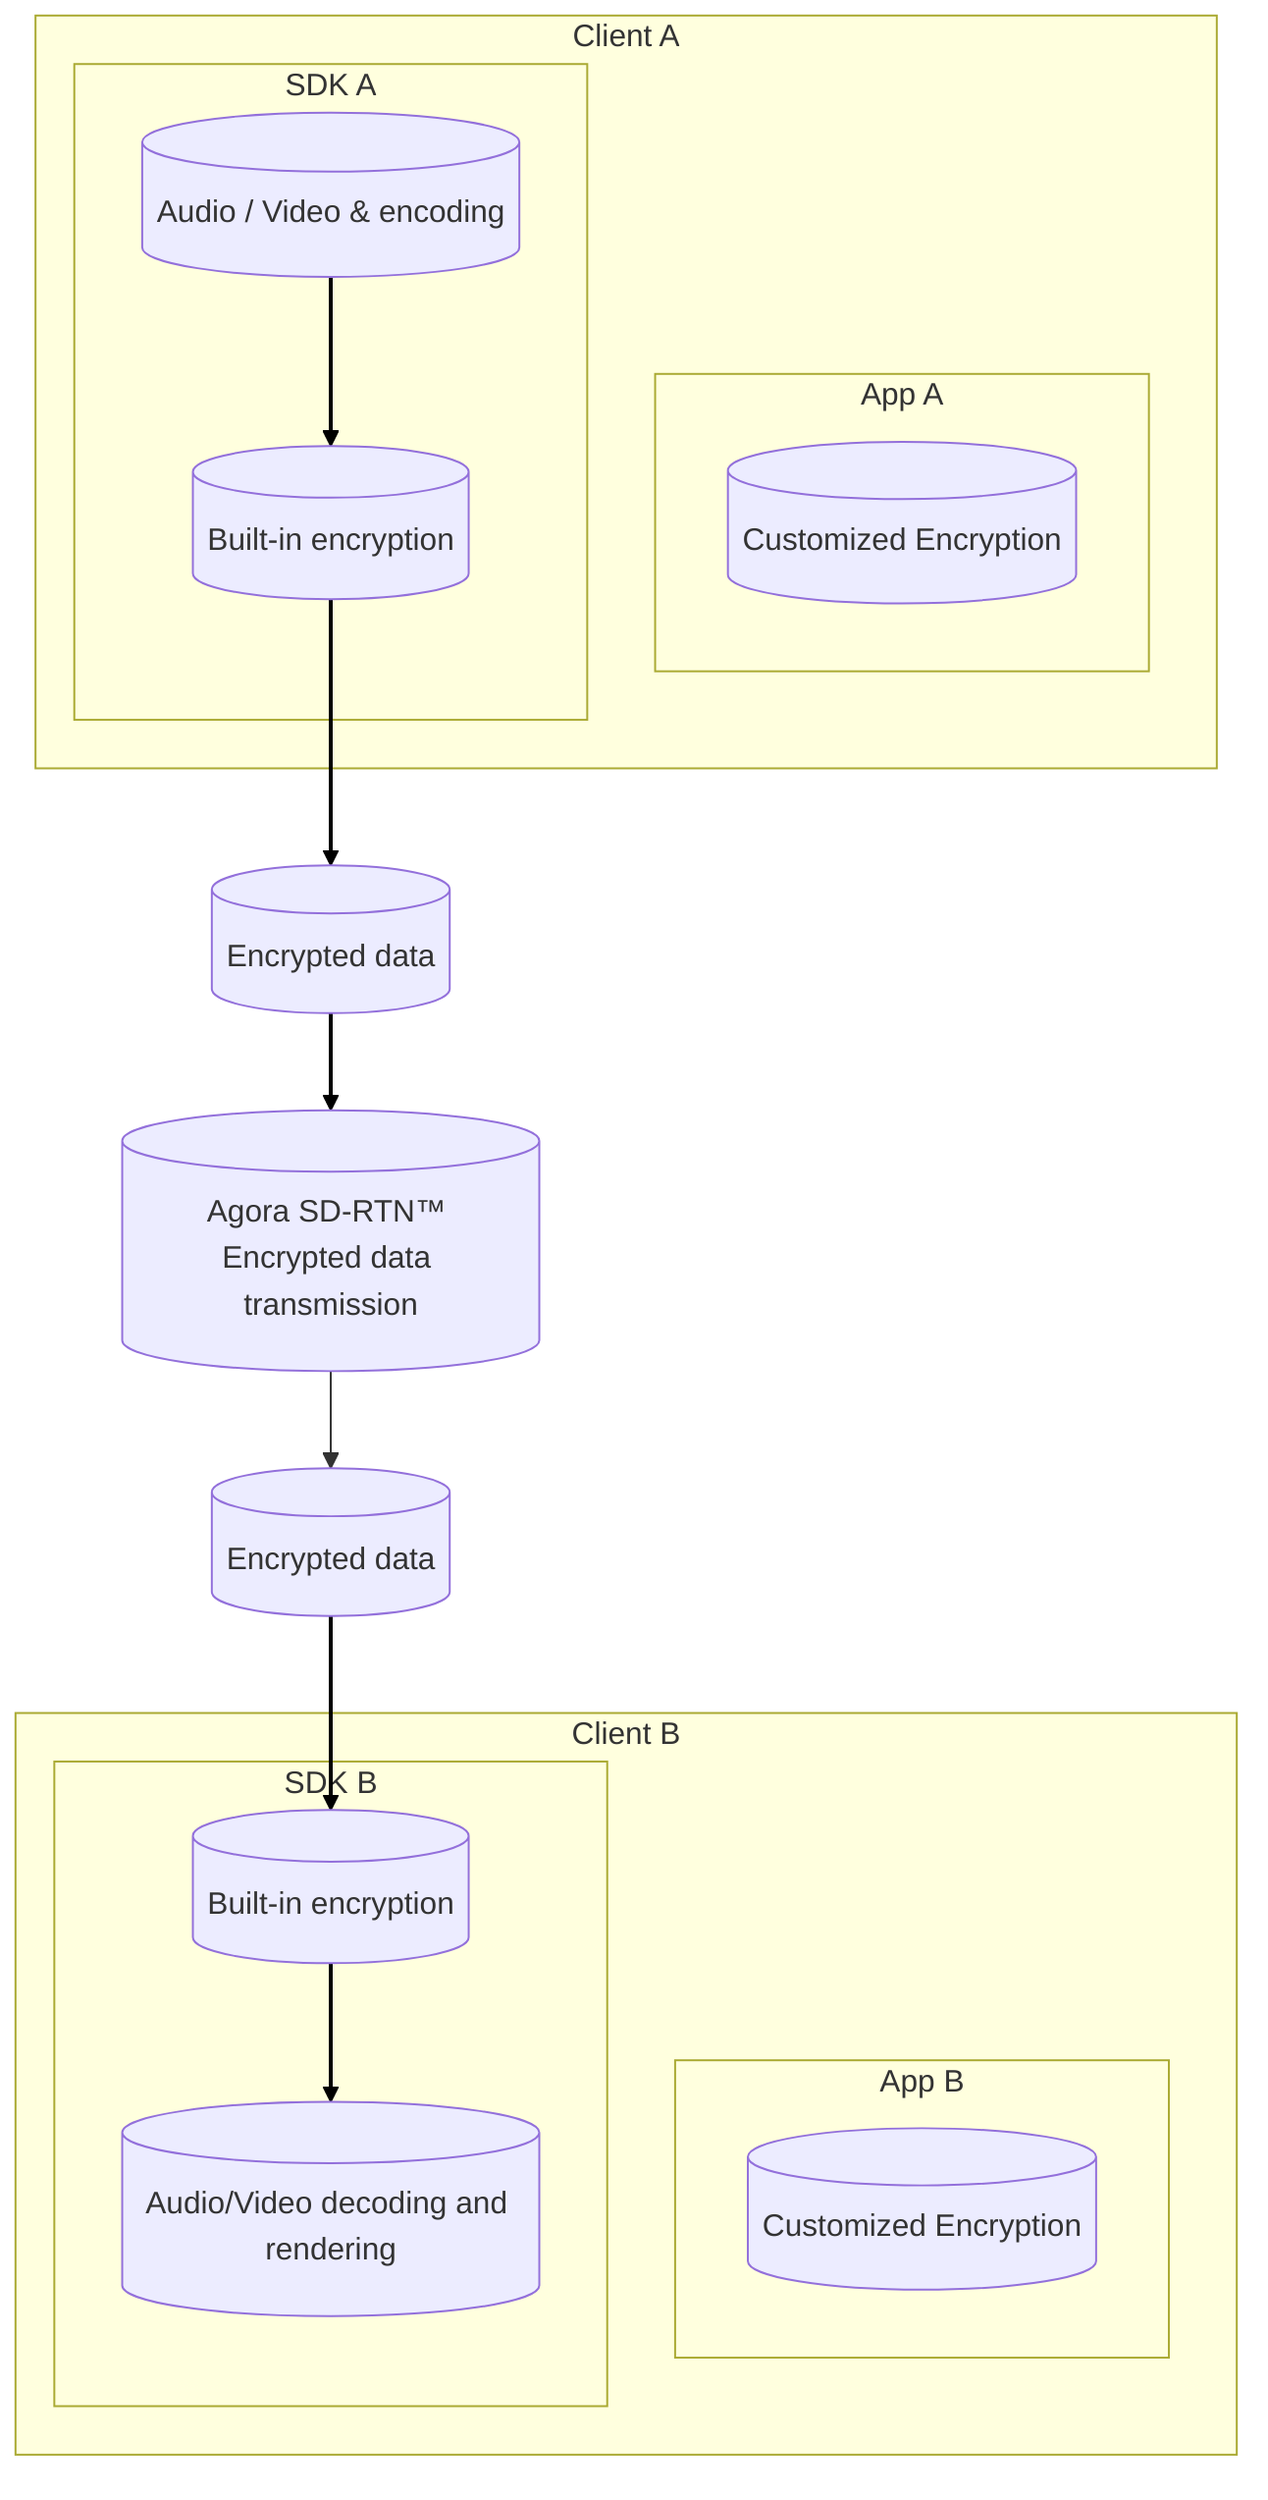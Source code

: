flowchart TB
    subgraph clientA [Client A]
        direction TB
        subgraph appA ["App A"]
            customAppA[("Customized Encryption")]
        end
        subgraph sdkA ["SDK A"]
            builtinEncA[("Built-in encryption")]
            encoding[("Audio / Video & encoding")]
        end
    end

    subgraph clientB [Client B]
        direction TB
        subgraph appB ["App B"]
            customAppB[("Customized Encryption")]
        end
        subgraph sdkB ["SDK B"]
            builtinEncB[("Built-in encryption")]
            decoding[("Audio/Video decoding and rendering")]
        end
    end

    cloud[("Agora SD-RTN&trade; Encrypted data transmission")]

    encoding --> builtinEncA --> encDataA[("Encrypted data")]
    encDataA --> cloud
    cloud --> encDataB[("Encrypted data")]
    encDataB --> builtinEncB --> decoding

    linkStyle 0,1,2,4,5 stroke:#000,stroke-width:2px;